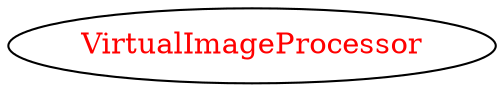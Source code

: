 digraph dependencyGraph {
 concentrate=true;
 ranksep="2.0";
 rankdir="LR"; 
 splines="ortho";
"VirtualImageProcessor" [fontcolor="red"];
}